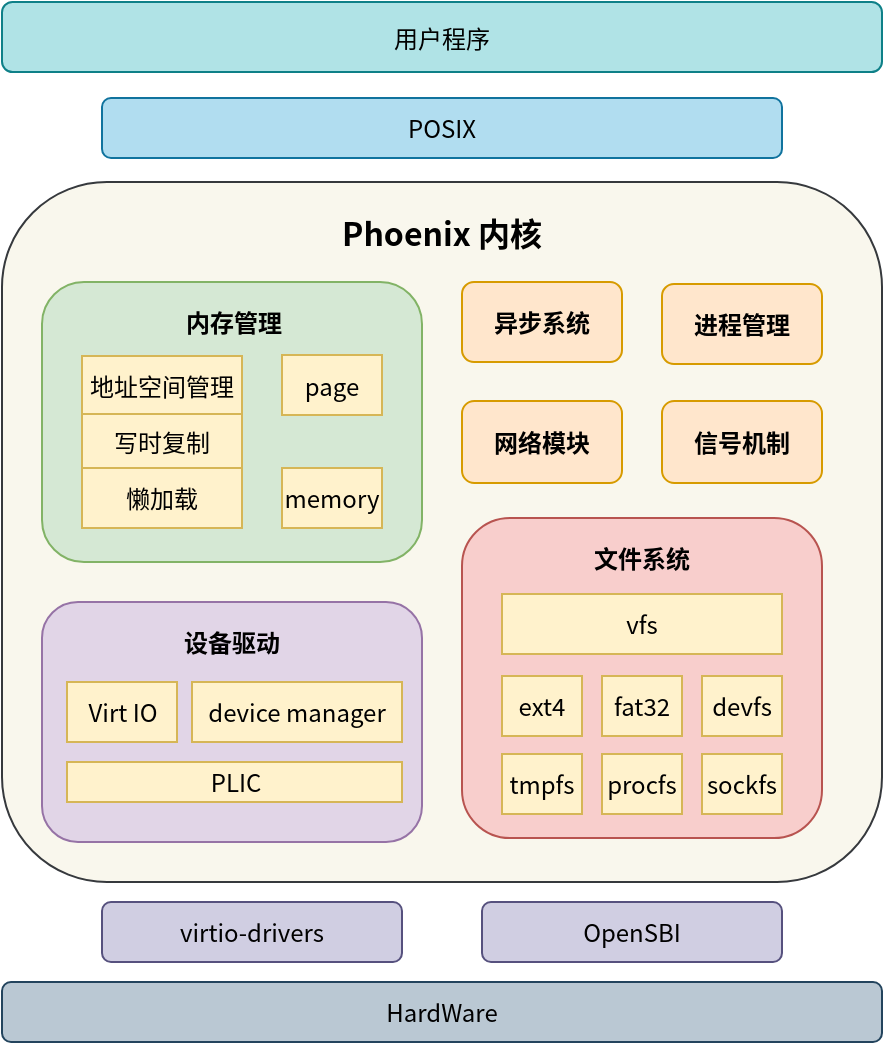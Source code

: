 <mxfile version="24.7.5">
  <diagram name="第 1 页" id="M-4Aq_xlIT1MwI5X12KT">
    <mxGraphModel dx="2180" dy="725" grid="1" gridSize="10" guides="1" tooltips="1" connect="1" arrows="1" fold="1" page="1" pageScale="1" pageWidth="1169" pageHeight="827" math="0" shadow="0">
      <root>
        <mxCell id="0" />
        <mxCell id="1" parent="0" />
        <mxCell id="-0PU7LFNe-G_EccvMKZa-72" value="用户程序" style="rounded=1;whiteSpace=wrap;html=1;fillColor=#b0e3e6;strokeColor=#0e8088;fontFamily=Noto Sans CJK SC;fontSize=12;" vertex="1" parent="1">
          <mxGeometry x="-400" y="270" width="440" height="35" as="geometry" />
        </mxCell>
        <mxCell id="-0PU7LFNe-G_EccvMKZa-73" value="" style="group;movable=1;resizable=1;rotatable=1;deletable=1;editable=1;locked=0;connectable=1;fontFamily=Noto Sans CJK SC;fontStyle=1;fontSize=12;" vertex="1" connectable="0" parent="1">
          <mxGeometry x="-400" y="360" width="440" height="350" as="geometry" />
        </mxCell>
        <mxCell id="-0PU7LFNe-G_EccvMKZa-25" value="" style="rounded=1;whiteSpace=wrap;html=1;movable=1;resizable=1;rotatable=1;deletable=1;editable=1;locked=0;connectable=1;fillColor=#f9f7ed;strokeColor=#36393d;fontFamily=Noto Sans CJK SC;fontSize=12;" vertex="1" parent="-0PU7LFNe-G_EccvMKZa-73">
          <mxGeometry width="440" height="350" as="geometry" />
        </mxCell>
        <mxCell id="-0PU7LFNe-G_EccvMKZa-27" value="网络模块" style="rounded=1;whiteSpace=wrap;html=1;movable=1;resizable=1;rotatable=1;deletable=1;editable=1;locked=0;connectable=1;fillColor=#ffe6cc;strokeColor=#d79b00;fontFamily=Noto Sans CJK SC;fontStyle=1;fontSize=12;" vertex="1" parent="-0PU7LFNe-G_EccvMKZa-73">
          <mxGeometry x="230" y="109.5" width="80" height="41" as="geometry" />
        </mxCell>
        <mxCell id="-0PU7LFNe-G_EccvMKZa-36" value="" style="rounded=1;whiteSpace=wrap;html=1;movable=1;resizable=1;rotatable=1;deletable=1;editable=1;locked=0;connectable=1;fillColor=#d5e8d4;strokeColor=#82b366;fontFamily=Noto Sans CJK SC;fontSize=12;" vertex="1" parent="-0PU7LFNe-G_EccvMKZa-73">
          <mxGeometry x="20" y="50" width="190" height="140" as="geometry" />
        </mxCell>
        <mxCell id="-0PU7LFNe-G_EccvMKZa-37" value="&lt;b style=&quot;font-size: 12px;&quot;&gt;内存管理&lt;/b&gt;" style="text;html=1;align=center;verticalAlign=middle;whiteSpace=wrap;rounded=0;movable=1;resizable=1;rotatable=1;deletable=1;editable=1;locked=0;connectable=1;fontFamily=Noto Sans CJK SC;fontSize=12;" vertex="1" parent="-0PU7LFNe-G_EccvMKZa-73">
          <mxGeometry x="21.25" y="55" width="190" height="30" as="geometry" />
        </mxCell>
        <mxCell id="-0PU7LFNe-G_EccvMKZa-24" value="page" style="rounded=0;whiteSpace=wrap;html=1;movable=1;resizable=1;rotatable=1;deletable=1;editable=1;locked=0;connectable=1;fillColor=#fff2cc;strokeColor=#d6b656;fontFamily=Noto Sans CJK SC;fontSize=12;" vertex="1" parent="-0PU7LFNe-G_EccvMKZa-73">
          <mxGeometry x="140" y="86.5" width="50" height="30" as="geometry" />
        </mxCell>
        <mxCell id="-0PU7LFNe-G_EccvMKZa-59" value="写时复制" style="rounded=0;whiteSpace=wrap;html=1;movable=1;resizable=1;rotatable=1;deletable=1;editable=1;locked=0;connectable=1;fillColor=#fff2cc;strokeColor=#d6b656;fontFamily=Noto Sans CJK SC;fontSize=12;" vertex="1" parent="-0PU7LFNe-G_EccvMKZa-73">
          <mxGeometry x="40" y="116" width="80" height="27" as="geometry" />
        </mxCell>
        <mxCell id="-0PU7LFNe-G_EccvMKZa-60" value="懒加载" style="rounded=0;whiteSpace=wrap;html=1;movable=1;resizable=1;rotatable=1;deletable=1;editable=1;locked=0;connectable=1;fillColor=#fff2cc;strokeColor=#d6b656;fontFamily=Noto Sans CJK SC;fontSize=12;" vertex="1" parent="-0PU7LFNe-G_EccvMKZa-73">
          <mxGeometry x="40" y="143" width="80" height="30" as="geometry" />
        </mxCell>
        <mxCell id="-0PU7LFNe-G_EccvMKZa-63" value="地址空间管理" style="rounded=0;whiteSpace=wrap;html=1;movable=1;resizable=1;rotatable=1;deletable=1;editable=1;locked=0;connectable=1;fillColor=#fff2cc;strokeColor=#d6b656;fontFamily=Noto Sans CJK SC;fontSize=12;" vertex="1" parent="-0PU7LFNe-G_EccvMKZa-73">
          <mxGeometry x="40" y="87" width="80" height="29" as="geometry" />
        </mxCell>
        <mxCell id="-0PU7LFNe-G_EccvMKZa-22" value="" style="rounded=1;whiteSpace=wrap;html=1;movable=1;resizable=1;rotatable=1;deletable=1;editable=1;locked=0;connectable=1;fillColor=#f8cecc;strokeColor=#b85450;fontFamily=Noto Sans CJK SC;fontSize=12;" vertex="1" parent="-0PU7LFNe-G_EccvMKZa-73">
          <mxGeometry x="230" y="168" width="180" height="160" as="geometry" />
        </mxCell>
        <mxCell id="-0PU7LFNe-G_EccvMKZa-28" value="&lt;b style=&quot;font-size: 12px;&quot;&gt;文件系统&lt;/b&gt;" style="text;html=1;align=center;verticalAlign=middle;whiteSpace=wrap;rounded=0;movable=1;resizable=1;rotatable=1;deletable=1;editable=1;locked=0;connectable=1;fontFamily=Noto Sans CJK SC;fontSize=12;" vertex="1" parent="-0PU7LFNe-G_EccvMKZa-73">
          <mxGeometry x="230" y="168" width="180" height="40" as="geometry" />
        </mxCell>
        <mxCell id="-0PU7LFNe-G_EccvMKZa-17" value="ext4" style="rounded=0;whiteSpace=wrap;html=1;movable=1;resizable=1;rotatable=1;deletable=1;editable=1;locked=0;connectable=1;fillColor=#fff2cc;strokeColor=#d6b656;fontFamily=Noto Sans CJK SC;fontSize=12;" vertex="1" parent="-0PU7LFNe-G_EccvMKZa-73">
          <mxGeometry x="250" y="247" width="40" height="30" as="geometry" />
        </mxCell>
        <mxCell id="-0PU7LFNe-G_EccvMKZa-23" value="vfs" style="rounded=0;whiteSpace=wrap;html=1;movable=1;resizable=1;rotatable=1;deletable=1;editable=1;locked=0;connectable=1;fillColor=#fff2cc;strokeColor=#d6b656;fontFamily=Noto Sans CJK SC;fontSize=12;" vertex="1" parent="-0PU7LFNe-G_EccvMKZa-73">
          <mxGeometry x="250" y="206" width="140" height="30" as="geometry" />
        </mxCell>
        <mxCell id="-0PU7LFNe-G_EccvMKZa-21" value="fat32" style="rounded=0;whiteSpace=wrap;html=1;movable=1;resizable=1;rotatable=1;deletable=1;editable=1;locked=0;connectable=1;fillColor=#fff2cc;strokeColor=#d6b656;fontFamily=Noto Sans CJK SC;fontSize=12;" vertex="1" parent="-0PU7LFNe-G_EccvMKZa-73">
          <mxGeometry x="300" y="247" width="40" height="30" as="geometry" />
        </mxCell>
        <mxCell id="-0PU7LFNe-G_EccvMKZa-39" value="tmpfs" style="rounded=0;whiteSpace=wrap;html=1;movable=1;resizable=1;rotatable=1;deletable=1;editable=1;locked=0;connectable=1;fillColor=#fff2cc;strokeColor=#d6b656;fontFamily=Noto Sans CJK SC;fontSize=12;" vertex="1" parent="-0PU7LFNe-G_EccvMKZa-73">
          <mxGeometry x="250" y="286" width="40" height="30" as="geometry" />
        </mxCell>
        <mxCell id="-0PU7LFNe-G_EccvMKZa-47" value="devfs" style="rounded=0;whiteSpace=wrap;html=1;movable=1;resizable=1;rotatable=1;deletable=1;editable=1;locked=0;connectable=1;fillColor=#fff2cc;strokeColor=#d6b656;fontFamily=Noto Sans CJK SC;fontSize=12;" vertex="1" parent="-0PU7LFNe-G_EccvMKZa-73">
          <mxGeometry x="350" y="247" width="40" height="30" as="geometry" />
        </mxCell>
        <mxCell id="-0PU7LFNe-G_EccvMKZa-50" value="procfs" style="rounded=0;whiteSpace=wrap;html=1;movable=1;resizable=1;rotatable=1;deletable=1;editable=1;locked=0;connectable=1;fillColor=#fff2cc;strokeColor=#d6b656;fontFamily=Noto Sans CJK SC;fontSize=12;" vertex="1" parent="-0PU7LFNe-G_EccvMKZa-73">
          <mxGeometry x="300" y="286" width="40" height="30" as="geometry" />
        </mxCell>
        <mxCell id="-0PU7LFNe-G_EccvMKZa-64" value="sockfs" style="rounded=0;whiteSpace=wrap;html=1;movable=1;resizable=1;rotatable=1;deletable=1;editable=1;locked=0;connectable=1;fillColor=#fff2cc;strokeColor=#d6b656;fontFamily=Noto Sans CJK SC;fontSize=12;" vertex="1" parent="-0PU7LFNe-G_EccvMKZa-73">
          <mxGeometry x="350" y="286" width="40" height="30" as="geometry" />
        </mxCell>
        <mxCell id="-0PU7LFNe-G_EccvMKZa-65" value="memory" style="rounded=0;whiteSpace=wrap;html=1;movable=1;resizable=1;rotatable=1;deletable=1;editable=1;locked=0;connectable=1;fillColor=#fff2cc;strokeColor=#d6b656;fontFamily=Noto Sans CJK SC;fontSize=12;" vertex="1" parent="-0PU7LFNe-G_EccvMKZa-73">
          <mxGeometry x="140" y="143" width="50" height="30" as="geometry" />
        </mxCell>
        <mxCell id="-0PU7LFNe-G_EccvMKZa-68" value="信号机制" style="rounded=1;whiteSpace=wrap;html=1;movable=1;resizable=1;rotatable=1;deletable=1;editable=1;locked=0;connectable=1;fillColor=#ffe6cc;strokeColor=#d79b00;fontFamily=Noto Sans CJK SC;fontStyle=1;fontSize=12;" vertex="1" parent="-0PU7LFNe-G_EccvMKZa-73">
          <mxGeometry x="330" y="109.5" width="80" height="41" as="geometry" />
        </mxCell>
        <mxCell id="-0PU7LFNe-G_EccvMKZa-69" value="异步系统" style="rounded=1;whiteSpace=wrap;html=1;movable=1;resizable=1;rotatable=1;deletable=1;editable=1;locked=0;connectable=1;fillColor=#ffe6cc;strokeColor=#d79b00;fontFamily=Noto Sans CJK SC;fontStyle=1;fontSize=12;" vertex="1" parent="-0PU7LFNe-G_EccvMKZa-73">
          <mxGeometry x="230" y="50" width="80" height="40" as="geometry" />
        </mxCell>
        <mxCell id="-0PU7LFNe-G_EccvMKZa-70" value="进程管理" style="rounded=1;whiteSpace=wrap;html=1;movable=1;resizable=1;rotatable=1;deletable=1;editable=1;locked=0;connectable=1;fillColor=#ffe6cc;strokeColor=#d79b00;fontFamily=Noto Sans CJK SC;fontStyle=1;fontSize=12;" vertex="1" parent="-0PU7LFNe-G_EccvMKZa-73">
          <mxGeometry x="330" y="51" width="80" height="40" as="geometry" />
        </mxCell>
        <mxCell id="-0PU7LFNe-G_EccvMKZa-32" value="" style="rounded=1;whiteSpace=wrap;html=1;movable=1;resizable=1;rotatable=1;deletable=1;editable=1;locked=0;connectable=1;fillColor=#e1d5e7;strokeColor=#9673a6;fontFamily=Noto Sans CJK SC;fontSize=12;" vertex="1" parent="-0PU7LFNe-G_EccvMKZa-73">
          <mxGeometry x="20" y="210" width="190" height="120" as="geometry" />
        </mxCell>
        <mxCell id="-0PU7LFNe-G_EccvMKZa-33" value="&lt;b style=&quot;font-size: 12px;&quot;&gt;设备驱动&lt;/b&gt;" style="text;html=1;align=center;verticalAlign=middle;whiteSpace=wrap;rounded=0;movable=1;resizable=1;rotatable=1;deletable=1;editable=1;locked=0;connectable=1;fontFamily=Noto Sans CJK SC;fontSize=12;" vertex="1" parent="-0PU7LFNe-G_EccvMKZa-73">
          <mxGeometry x="20" y="210" width="190" height="40" as="geometry" />
        </mxCell>
        <mxCell id="-0PU7LFNe-G_EccvMKZa-38" value="Virt IO" style="rounded=0;whiteSpace=wrap;html=1;movable=1;resizable=1;rotatable=1;deletable=1;editable=1;locked=0;connectable=1;fillColor=#fff2cc;strokeColor=#d6b656;fontFamily=Noto Sans CJK SC;fontSize=12;" vertex="1" parent="-0PU7LFNe-G_EccvMKZa-73">
          <mxGeometry x="32.5" y="250" width="55" height="30" as="geometry" />
        </mxCell>
        <mxCell id="-0PU7LFNe-G_EccvMKZa-51" value="PLIC" style="rounded=0;whiteSpace=wrap;html=1;movable=1;resizable=1;rotatable=1;deletable=1;editable=1;locked=0;connectable=1;fillColor=#fff2cc;strokeColor=#d6b656;fontFamily=Noto Sans CJK SC;fontSize=12;" vertex="1" parent="-0PU7LFNe-G_EccvMKZa-73">
          <mxGeometry x="32.5" y="290" width="167.5" height="20" as="geometry" />
        </mxCell>
        <mxCell id="-0PU7LFNe-G_EccvMKZa-57" value="device manager" style="rounded=0;whiteSpace=wrap;html=1;movable=1;resizable=1;rotatable=1;deletable=1;editable=1;locked=0;connectable=1;fillColor=#fff2cc;strokeColor=#d6b656;fontFamily=Noto Sans CJK SC;fontSize=12;" vertex="1" parent="-0PU7LFNe-G_EccvMKZa-73">
          <mxGeometry x="95" y="250" width="105" height="30" as="geometry" />
        </mxCell>
        <mxCell id="-0PU7LFNe-G_EccvMKZa-71" value="&lt;b style=&quot;font-size: 16px;&quot;&gt;&lt;font style=&quot;font-size: 16px;&quot;&gt;Phoenix 内核&lt;/font&gt;&lt;/b&gt;" style="text;html=1;align=center;verticalAlign=middle;whiteSpace=wrap;rounded=0;movable=1;resizable=1;rotatable=1;deletable=1;editable=1;locked=0;connectable=1;fontFamily=Noto Sans CJK SC;fontSize=16;" vertex="1" parent="-0PU7LFNe-G_EccvMKZa-73">
          <mxGeometry width="440" height="50" as="geometry" />
        </mxCell>
        <mxCell id="-0PU7LFNe-G_EccvMKZa-74" value="POSIX" style="rounded=1;whiteSpace=wrap;html=1;fillColor=#b1ddf0;strokeColor=#10739e;fontFamily=Noto Sans CJK SC;fontSize=12;" vertex="1" parent="1">
          <mxGeometry x="-350" y="318" width="340" height="30" as="geometry" />
        </mxCell>
        <mxCell id="-0PU7LFNe-G_EccvMKZa-75" value="HardWare" style="rounded=1;whiteSpace=wrap;html=1;fillColor=#bac8d3;strokeColor=#23445d;fontFamily=Noto Sans CJK SC;fontSize=12;" vertex="1" parent="1">
          <mxGeometry x="-400" y="760" width="440" height="30" as="geometry" />
        </mxCell>
        <mxCell id="-0PU7LFNe-G_EccvMKZa-76" value="OpenSBI" style="rounded=1;whiteSpace=wrap;html=1;fillColor=#d0cee2;strokeColor=#56517e;fontFamily=Noto Sans CJK SC;fontSize=12;" vertex="1" parent="1">
          <mxGeometry x="-160" y="720" width="150" height="30" as="geometry" />
        </mxCell>
        <mxCell id="-0PU7LFNe-G_EccvMKZa-77" value="virtio-drivers" style="rounded=1;whiteSpace=wrap;html=1;fillColor=#d0cee2;strokeColor=#56517e;fontFamily=Noto Sans CJK SC;fontSize=12;" vertex="1" parent="1">
          <mxGeometry x="-350" y="720" width="150" height="30" as="geometry" />
        </mxCell>
      </root>
    </mxGraphModel>
  </diagram>
</mxfile>
